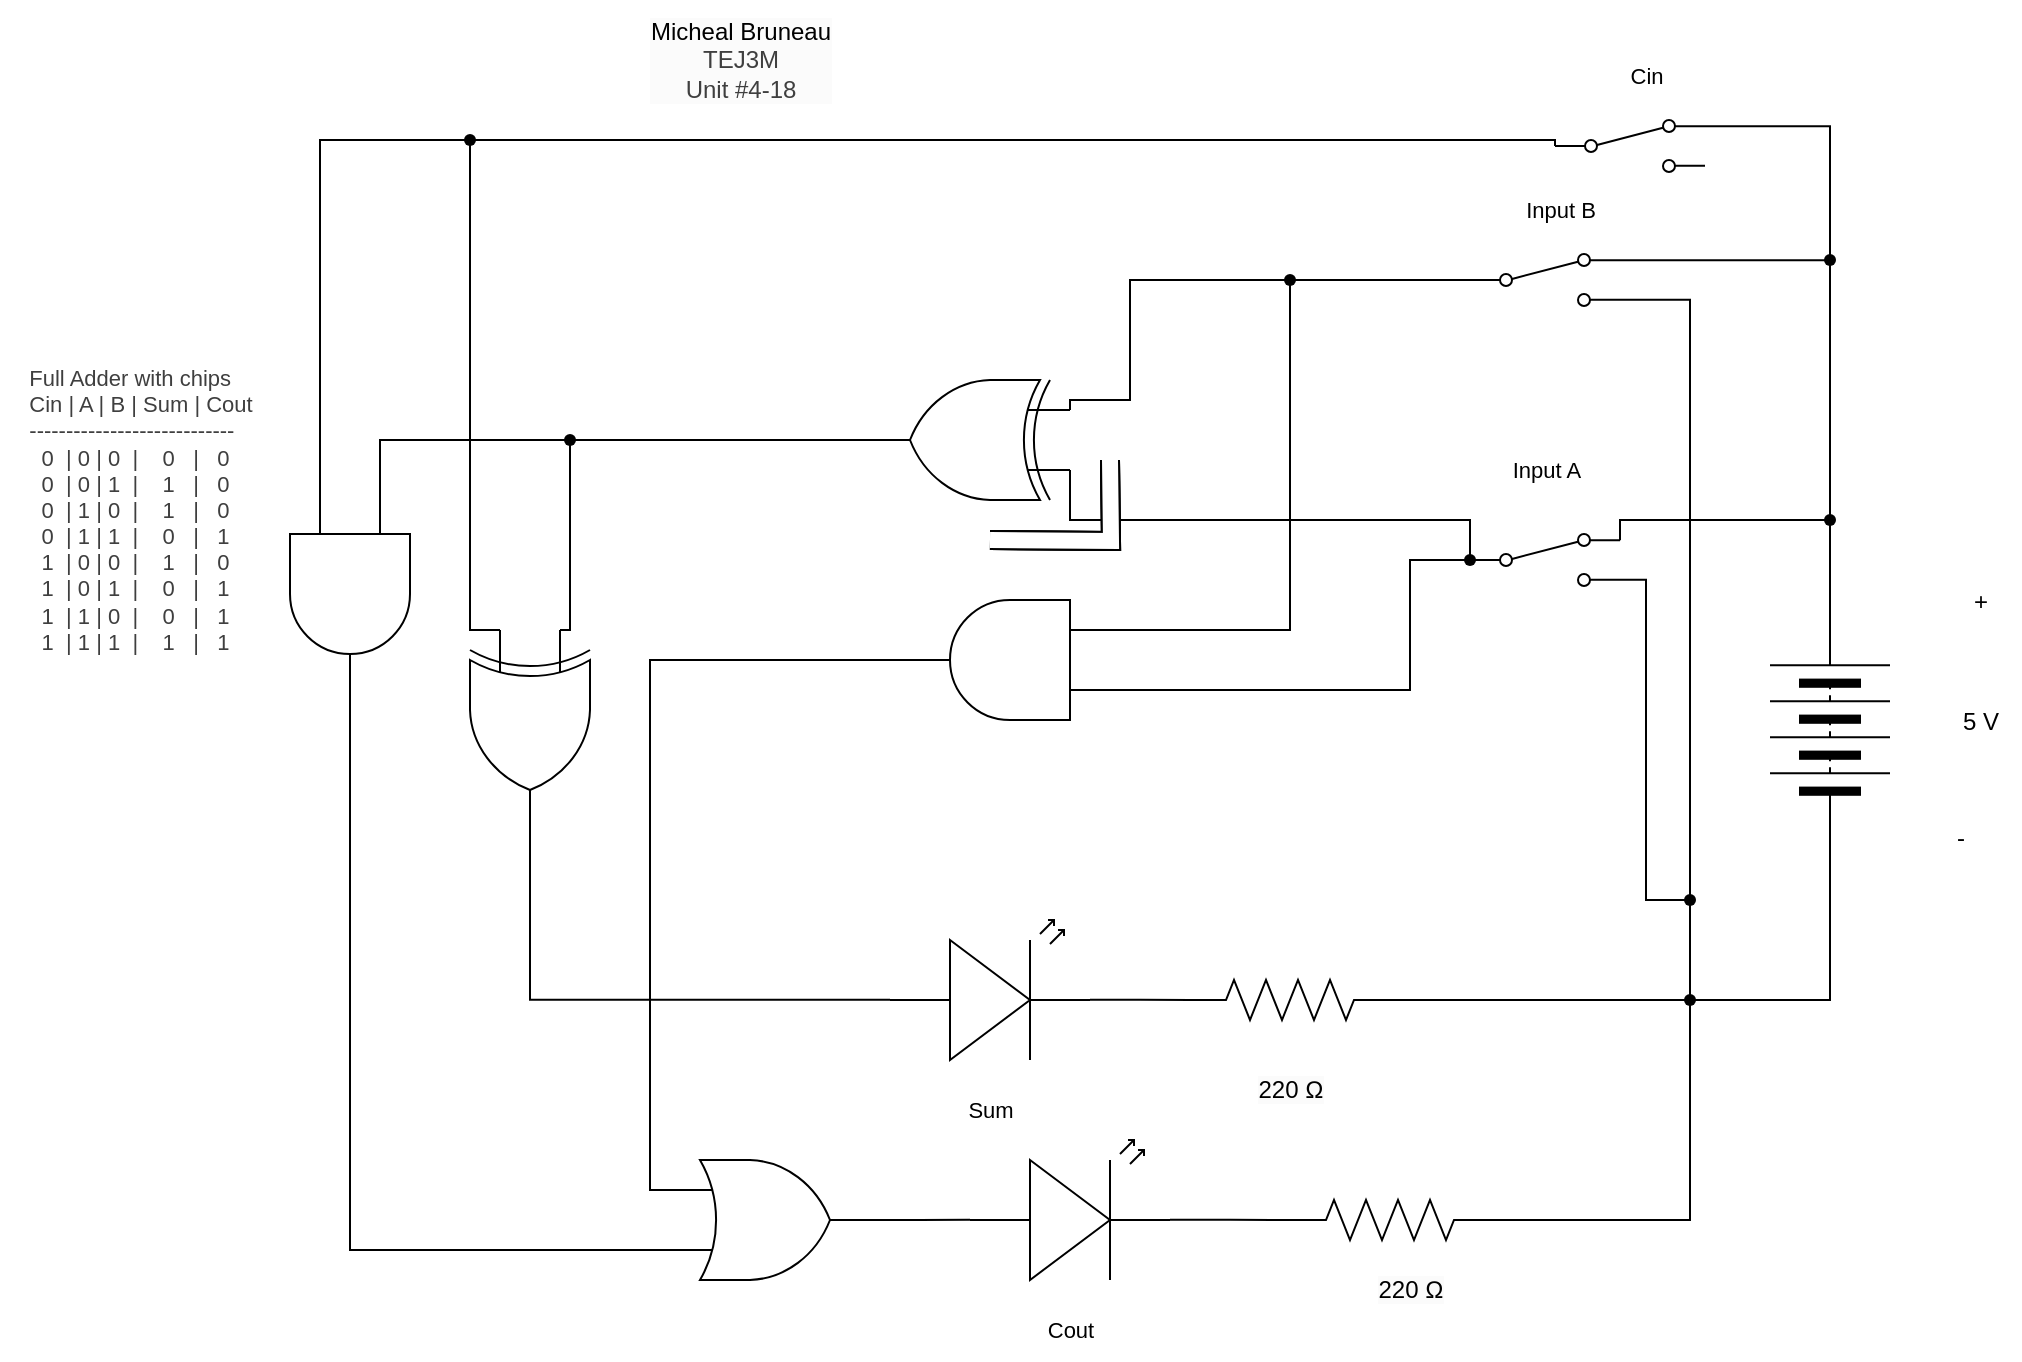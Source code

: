 <mxfile>
    <diagram id="pGN1fUSrJsTgnADHcw5h" name="Page-1">
        <mxGraphModel dx="2567" dy="1027" grid="1" gridSize="10" guides="1" tooltips="1" connect="1" arrows="1" fold="1" page="1" pageScale="1" pageWidth="850" pageHeight="1100" math="0" shadow="0">
            <root>
                <mxCell id="0"/>
                <mxCell id="1" parent="0"/>
                <mxCell id="87" value="&lt;span style=&quot;scrollbar-color: rgb(226, 226, 226) rgb(251, 251, 251); background-color: rgb(251, 251, 251); color: rgb(0, 0, 0);&quot;&gt;Micheal Bruneau&lt;/span&gt;&lt;div style=&quot;scrollbar-color: rgb(226, 226, 226) rgb(251, 251, 251); background-color: rgb(251, 251, 251); color: rgb(63, 63, 63);&quot;&gt;TEJ3M&lt;/div&gt;&lt;div style=&quot;scrollbar-color: rgb(226, 226, 226) rgb(251, 251, 251); background-color: rgb(251, 251, 251); color: rgb(63, 63, 63);&quot;&gt;Unit #4-18&lt;/div&gt;" style="text;html=1;align=center;verticalAlign=middle;resizable=0;points=[];autosize=1;strokeColor=none;fillColor=none;" parent="1" vertex="1">
                    <mxGeometry x="180" y="190" width="110" height="60" as="geometry"/>
                </mxCell>
                <mxCell id="88" value="&lt;div style=&quot;scrollbar-color: rgb(226, 226, 226) rgb(251, 251, 251); font-size: 11px; text-align: left; color: rgb(63, 63, 63);&quot;&gt;&lt;span style=&quot;background-color: rgb(255, 255, 255);&quot;&gt;Full Adder with chips&lt;/span&gt;&lt;/div&gt;&lt;div style=&quot;scrollbar-color: rgb(226, 226, 226) rgb(251, 251, 251); font-size: 11px; text-align: left; color: rgb(63, 63, 63);&quot;&gt;&lt;span style=&quot;color: light-dark(rgb(63, 63, 63), rgb(183, 183, 183));&quot;&gt;Cin | A | B | Sum | Cout&lt;/span&gt;&lt;/div&gt;&lt;div style=&quot;color: rgb(63, 63, 63); scrollbar-color: rgb(226, 226, 226) rgb(251, 251, 251); font-size: 11px; text-align: left;&quot;&gt;----------------------------&lt;/div&gt;&lt;div style=&quot;color: rgb(63, 63, 63); scrollbar-color: rgb(226, 226, 226) rgb(251, 251, 251); font-size: 11px; text-align: left;&quot;&gt;&amp;nbsp; 0&amp;nbsp; | 0 | 0&amp;nbsp; |&amp;nbsp; &amp;nbsp; 0&amp;nbsp; &amp;nbsp;|&amp;nbsp; &amp;nbsp;0&lt;/div&gt;&lt;div style=&quot;color: rgb(63, 63, 63); scrollbar-color: rgb(226, 226, 226) rgb(251, 251, 251); font-size: 11px; text-align: left;&quot;&gt;&amp;nbsp; 0&amp;nbsp; | 0 | 1&amp;nbsp; |&amp;nbsp; &amp;nbsp; 1&amp;nbsp; &amp;nbsp;|&amp;nbsp; &amp;nbsp;0&lt;/div&gt;&lt;div style=&quot;color: rgb(63, 63, 63); scrollbar-color: rgb(226, 226, 226) rgb(251, 251, 251); font-size: 11px; text-align: left;&quot;&gt;&amp;nbsp; 0&amp;nbsp; | 1 | 0&amp;nbsp; |&amp;nbsp; &amp;nbsp; 1&amp;nbsp; &amp;nbsp;|&amp;nbsp; &amp;nbsp;0&lt;/div&gt;&lt;div style=&quot;color: rgb(63, 63, 63); scrollbar-color: rgb(226, 226, 226) rgb(251, 251, 251); font-size: 11px; text-align: left;&quot;&gt;&amp;nbsp; 0&amp;nbsp; | 1 | 1&amp;nbsp; |&amp;nbsp; &amp;nbsp; 0&amp;nbsp; &amp;nbsp;|&amp;nbsp; &amp;nbsp;1&lt;/div&gt;&lt;div style=&quot;color: rgb(63, 63, 63); scrollbar-color: rgb(226, 226, 226) rgb(251, 251, 251); font-size: 11px; text-align: left;&quot;&gt;&amp;nbsp; 1&amp;nbsp; | 0 | 0&amp;nbsp; |&amp;nbsp; &amp;nbsp; 1&amp;nbsp; &amp;nbsp;|&amp;nbsp; &amp;nbsp;0&lt;/div&gt;&lt;div style=&quot;color: rgb(63, 63, 63); scrollbar-color: rgb(226, 226, 226) rgb(251, 251, 251); font-size: 11px; text-align: left;&quot;&gt;&amp;nbsp; 1&amp;nbsp; | 0 | 1&amp;nbsp; |&amp;nbsp; &amp;nbsp; 0&amp;nbsp; &amp;nbsp;|&amp;nbsp; &amp;nbsp;1&lt;/div&gt;&lt;div style=&quot;color: rgb(63, 63, 63); scrollbar-color: rgb(226, 226, 226) rgb(251, 251, 251); font-size: 11px; text-align: left;&quot;&gt;&amp;nbsp; 1&amp;nbsp; | 1 | 0&amp;nbsp; |&amp;nbsp; &amp;nbsp; 0&amp;nbsp; &amp;nbsp;|&amp;nbsp; &amp;nbsp;1&lt;/div&gt;&lt;div style=&quot;color: rgb(63, 63, 63); scrollbar-color: rgb(226, 226, 226) rgb(251, 251, 251); font-size: 11px; text-align: left;&quot;&gt;&amp;nbsp; 1&amp;nbsp; | 1 | 1&amp;nbsp; |&amp;nbsp; &amp;nbsp; 1&amp;nbsp; &amp;nbsp;|&amp;nbsp; &amp;nbsp;1&amp;nbsp;&amp;nbsp;&lt;/div&gt;" style="text;html=1;align=center;verticalAlign=middle;resizable=0;points=[];autosize=1;strokeColor=none;fillColor=none;" parent="1" vertex="1">
                    <mxGeometry x="-135" y="365" width="140" height="160" as="geometry"/>
                </mxCell>
                <mxCell id="89" style="edgeStyle=orthogonalEdgeStyle;html=1;exitX=1;exitY=0.5;exitDx=0;exitDy=0;endArrow=none;endFill=0;rounded=0;entryX=1;entryY=0.12;entryDx=0;entryDy=0;" parent="1" source="90" target="104" edge="1">
                    <mxGeometry relative="1" as="geometry">
                        <mxPoint x="780" y="325" as="targetPoint"/>
                        <Array as="points">
                            <mxPoint x="780" y="320"/>
                        </Array>
                    </mxGeometry>
                </mxCell>
                <mxCell id="90" value="" style="pointerEvents=1;verticalLabelPosition=bottom;shadow=0;dashed=0;align=center;html=1;verticalAlign=top;shape=mxgraph.electrical.miscellaneous.batteryStack;rotation=-90;" parent="1" vertex="1">
                    <mxGeometry x="730" y="525" width="100" height="60" as="geometry"/>
                </mxCell>
                <mxCell id="91" value="+" style="text;html=1;align=center;verticalAlign=middle;resizable=0;points=[];autosize=1;strokeColor=none;fillColor=none;" parent="1" vertex="1">
                    <mxGeometry x="840" y="476" width="30" height="30" as="geometry"/>
                </mxCell>
                <mxCell id="92" value="-" style="text;html=1;align=center;verticalAlign=middle;resizable=0;points=[];autosize=1;strokeColor=none;fillColor=none;" parent="1" vertex="1">
                    <mxGeometry x="830" y="594" width="30" height="30" as="geometry"/>
                </mxCell>
                <mxCell id="93" value="5 V" style="text;html=1;align=center;verticalAlign=middle;resizable=0;points=[];autosize=1;strokeColor=none;fillColor=none;" parent="1" vertex="1">
                    <mxGeometry x="835" y="536" width="40" height="30" as="geometry"/>
                </mxCell>
                <mxCell id="94" style="edgeStyle=orthogonalEdgeStyle;shape=connector;curved=0;rounded=0;html=1;exitDx=0;exitDy=0;exitPerimeter=0;strokeColor=default;align=center;verticalAlign=middle;fontFamily=Helvetica;fontSize=11;fontColor=default;labelBackgroundColor=default;endArrow=none;endFill=0;entryX=1;entryY=0.88;entryDx=0;entryDy=0;" parent="1" source="105" target="101" edge="1">
                    <mxGeometry relative="1" as="geometry">
                        <mxPoint x="690" y="490" as="targetPoint"/>
                        <Array as="points">
                            <mxPoint x="688" y="640"/>
                            <mxPoint x="688" y="480"/>
                        </Array>
                    </mxGeometry>
                </mxCell>
                <mxCell id="95" value="" style="shape=waypoint;sketch=0;fillStyle=solid;size=6;pointerEvents=1;points=[];fillColor=none;resizable=0;rotatable=0;perimeter=centerPerimeter;snapToPoint=1;fontFamily=Helvetica;fontSize=11;fontColor=default;labelBackgroundColor=default;" parent="1" vertex="1">
                    <mxGeometry x="770" y="440" width="20" height="20" as="geometry"/>
                </mxCell>
                <mxCell id="96" style="edgeStyle=orthogonalEdgeStyle;shape=connector;curved=0;rounded=0;html=1;exitX=1;exitY=0.5;exitDx=0;exitDy=0;entryX=1;entryY=0.12;entryDx=0;entryDy=0;strokeColor=default;align=center;verticalAlign=middle;fontFamily=Helvetica;fontSize=11;fontColor=default;labelBackgroundColor=default;endArrow=none;endFill=0;" parent="1" source="90" target="101" edge="1">
                    <mxGeometry relative="1" as="geometry">
                        <Array as="points">
                            <mxPoint x="780" y="450"/>
                            <mxPoint x="675" y="450"/>
                        </Array>
                        <mxPoint x="690" y="450" as="targetPoint"/>
                    </mxGeometry>
                </mxCell>
                <mxCell id="97" value="Input A" style="text;html=1;align=center;verticalAlign=middle;resizable=0;points=[];autosize=1;strokeColor=none;fillColor=none;fontFamily=Helvetica;fontSize=11;fontColor=default;labelBackgroundColor=default;" parent="1" vertex="1">
                    <mxGeometry x="607.5" y="410" width="60" height="30" as="geometry"/>
                </mxCell>
                <mxCell id="98" value="&lt;span style=&quot;color: rgb(0, 0, 0); font-size: 12px; background-color: rgb(251, 251, 251);&quot;&gt;220 Ω&lt;/span&gt;" style="text;html=1;align=center;verticalAlign=middle;resizable=0;points=[];autosize=1;strokeColor=none;fillColor=none;fontFamily=Helvetica;fontSize=11;fontColor=default;labelBackgroundColor=default;" parent="1" vertex="1">
                    <mxGeometry x="480" y="720" width="60" height="30" as="geometry"/>
                </mxCell>
                <mxCell id="99" value="Sum" style="text;html=1;align=center;verticalAlign=middle;resizable=0;points=[];autosize=1;strokeColor=none;fillColor=none;fontFamily=Helvetica;fontSize=11;fontColor=default;labelBackgroundColor=default;" parent="1" vertex="1">
                    <mxGeometry x="335" y="730" width="50" height="30" as="geometry"/>
                </mxCell>
                <mxCell id="100" value="" style="shape=connector;rounded=0;html=1;exitX=0;exitY=0.25;exitDx=0;exitDy=0;exitPerimeter=0;entryDx=0;entryDy=0;entryPerimeter=0;strokeColor=default;align=center;verticalAlign=middle;fontFamily=Helvetica;fontSize=11;fontColor=default;labelBackgroundColor=default;endArrow=none;endFill=0;edgeStyle=orthogonalEdgeStyle;" parent="1" source="106" edge="1">
                    <mxGeometry relative="1" as="geometry">
                        <mxPoint x="410" y="420" as="sourcePoint"/>
                        <mxPoint x="600" y="470" as="targetPoint"/>
                        <Array as="points">
                            <mxPoint x="400" y="450"/>
                            <mxPoint x="600" y="450"/>
                        </Array>
                    </mxGeometry>
                </mxCell>
                <mxCell id="101" value="" style="html=1;shape=mxgraph.electrical.electro-mechanical.twoWaySwitch;aspect=fixed;elSwitchState=2;" parent="1" vertex="1">
                    <mxGeometry x="600" y="457" width="75" height="26" as="geometry"/>
                </mxCell>
                <mxCell id="102" value="Input B" style="text;html=1;align=center;verticalAlign=middle;resizable=0;points=[];autosize=1;strokeColor=none;fillColor=none;fontFamily=Helvetica;fontSize=11;fontColor=default;labelBackgroundColor=default;" parent="1" vertex="1">
                    <mxGeometry x="615" y="280" width="60" height="30" as="geometry"/>
                </mxCell>
                <mxCell id="103" value="" style="shape=connector;rounded=0;html=1;exitX=0;exitY=0.75;exitDx=0;exitDy=0;exitPerimeter=0;entryDx=0;entryDy=0;strokeColor=default;align=center;verticalAlign=middle;fontFamily=Helvetica;fontSize=11;fontColor=default;labelBackgroundColor=default;endArrow=none;endFill=0;edgeStyle=orthogonalEdgeStyle;entryX=0;entryY=0.5;" parent="1" source="106" target="104" edge="1">
                    <mxGeometry relative="1" as="geometry">
                        <mxPoint x="410" y="390" as="sourcePoint"/>
                        <mxPoint x="600" y="345" as="targetPoint"/>
                        <Array as="points">
                            <mxPoint x="400" y="390"/>
                            <mxPoint x="430" y="390"/>
                            <mxPoint x="430" y="330"/>
                        </Array>
                    </mxGeometry>
                </mxCell>
                <mxCell id="104" value="" style="html=1;shape=mxgraph.electrical.electro-mechanical.twoWaySwitch;aspect=fixed;elSwitchState=2;" parent="1" vertex="1">
                    <mxGeometry x="600" y="317" width="75" height="26" as="geometry"/>
                </mxCell>
                <mxCell id="105" value="" style="shape=waypoint;sketch=0;fillStyle=solid;size=6;pointerEvents=1;points=[];fillColor=none;resizable=0;rotatable=0;perimeter=centerPerimeter;snapToPoint=1;fontFamily=Helvetica;fontSize=11;fontColor=default;labelBackgroundColor=default;" parent="1" vertex="1">
                    <mxGeometry x="700" y="630" width="20" height="20" as="geometry"/>
                </mxCell>
                <mxCell id="106" value="" style="verticalLabelPosition=bottom;shadow=0;dashed=0;align=center;html=1;verticalAlign=top;shape=mxgraph.electrical.logic_gates.logic_gate;operation=xor;rotation=-180;" parent="1" vertex="1">
                    <mxGeometry x="300" y="380" width="100" height="60" as="geometry"/>
                </mxCell>
                <mxCell id="107" value="" style="pointerEvents=1;verticalLabelPosition=bottom;shadow=0;dashed=0;align=center;html=1;verticalAlign=top;shape=mxgraph.electrical.resistors.resistor_2;" parent="1" vertex="1">
                    <mxGeometry x="460" y="680" width="100" height="20" as="geometry"/>
                </mxCell>
                <mxCell id="108" value="" style="verticalLabelPosition=bottom;shadow=0;dashed=0;align=center;html=1;verticalAlign=top;shape=mxgraph.electrical.opto_electronics.led_2;pointerEvents=1;" parent="1" vertex="1">
                    <mxGeometry x="310" y="650" width="100" height="70" as="geometry"/>
                </mxCell>
                <mxCell id="109" style="edgeStyle=orthogonalEdgeStyle;html=1;exitX=1;exitY=0.57;exitDx=0;exitDy=0;exitPerimeter=0;entryX=0;entryY=0.5;entryDx=0;entryDy=0;entryPerimeter=0;rounded=0;endArrow=none;endFill=0;" parent="1" source="108" target="107" edge="1">
                    <mxGeometry relative="1" as="geometry"/>
                </mxCell>
                <mxCell id="111" value="" style="verticalLabelPosition=bottom;shadow=0;dashed=0;align=center;html=1;verticalAlign=top;shape=mxgraph.electrical.logic_gates.logic_gate;operation=and;fontFamily=Helvetica;fontSize=11;fontColor=default;labelBackgroundColor=default;rotation=-180;" parent="1" vertex="1">
                    <mxGeometry x="320" y="490" width="100" height="60" as="geometry"/>
                </mxCell>
                <mxCell id="112" style="edgeStyle=orthogonalEdgeStyle;shape=connector;rounded=0;html=1;exitDx=0;exitDy=0;entryX=0;entryY=0.75;entryDx=0;entryDy=0;entryPerimeter=0;strokeColor=default;align=center;verticalAlign=middle;fontFamily=Helvetica;fontSize=11;fontColor=default;labelBackgroundColor=default;endArrow=none;endFill=0;" parent="1" source="116" target="111" edge="1">
                    <mxGeometry relative="1" as="geometry">
                        <Array as="points">
                            <mxPoint x="510" y="505"/>
                        </Array>
                    </mxGeometry>
                </mxCell>
                <mxCell id="113" style="edgeStyle=orthogonalEdgeStyle;shape=connector;rounded=0;html=1;exitX=0;exitY=0.5;exitDx=0;exitDy=0;entryX=0;entryY=0.25;entryDx=0;entryDy=0;entryPerimeter=0;strokeColor=default;align=center;verticalAlign=middle;fontFamily=Helvetica;fontSize=11;fontColor=default;labelBackgroundColor=default;endArrow=none;endFill=0;" parent="1" source="101" target="111" edge="1">
                    <mxGeometry relative="1" as="geometry">
                        <Array as="points">
                            <mxPoint x="570" y="470"/>
                            <mxPoint x="570" y="535"/>
                        </Array>
                    </mxGeometry>
                </mxCell>
                <mxCell id="114" value="" style="shape=waypoint;sketch=0;fillStyle=solid;size=6;pointerEvents=1;points=[];fillColor=none;resizable=0;rotatable=0;perimeter=centerPerimeter;snapToPoint=1;fontFamily=Helvetica;fontSize=11;fontColor=default;labelBackgroundColor=default;" parent="1" vertex="1">
                    <mxGeometry x="590" y="460" width="20" height="20" as="geometry"/>
                </mxCell>
                <mxCell id="115" value="" style="edgeStyle=orthogonalEdgeStyle;shape=connector;rounded=0;html=1;exitX=0;exitY=0.5;exitDx=0;exitDy=0;entryDx=0;entryDy=0;entryPerimeter=0;strokeColor=default;align=center;verticalAlign=middle;fontFamily=Helvetica;fontSize=11;fontColor=default;labelBackgroundColor=default;endArrow=none;endFill=0;" parent="1" source="104" target="116" edge="1">
                    <mxGeometry relative="1" as="geometry">
                        <mxPoint x="600" y="345" as="sourcePoint"/>
                        <mxPoint x="420" y="505" as="targetPoint"/>
                        <Array as="points">
                            <mxPoint x="600" y="330"/>
                        </Array>
                    </mxGeometry>
                </mxCell>
                <mxCell id="116" value="" style="shape=waypoint;sketch=0;fillStyle=solid;size=6;pointerEvents=1;points=[];fillColor=none;resizable=0;rotatable=0;perimeter=centerPerimeter;snapToPoint=1;fontFamily=Helvetica;fontSize=11;fontColor=default;labelBackgroundColor=default;" parent="1" vertex="1">
                    <mxGeometry x="500" y="320" width="20" height="20" as="geometry"/>
                </mxCell>
                <mxCell id="117" value="&lt;span style=&quot;color: rgb(0, 0, 0); font-size: 12px; background-color: rgb(251, 251, 251);&quot;&gt;220 Ω&lt;/span&gt;" style="text;html=1;align=center;verticalAlign=middle;resizable=0;points=[];autosize=1;strokeColor=none;fillColor=none;fontFamily=Helvetica;fontSize=11;fontColor=default;labelBackgroundColor=default;" parent="1" vertex="1">
                    <mxGeometry x="540" y="820" width="60" height="30" as="geometry"/>
                </mxCell>
                <mxCell id="118" value="Cout" style="text;html=1;align=center;verticalAlign=middle;resizable=0;points=[];autosize=1;strokeColor=none;fillColor=none;fontFamily=Helvetica;fontSize=11;fontColor=default;labelBackgroundColor=default;" parent="1" vertex="1">
                    <mxGeometry x="375" y="840" width="50" height="30" as="geometry"/>
                </mxCell>
                <mxCell id="119" value="" style="pointerEvents=1;verticalLabelPosition=bottom;shadow=0;dashed=0;align=center;html=1;verticalAlign=top;shape=mxgraph.electrical.resistors.resistor_2;" parent="1" vertex="1">
                    <mxGeometry x="510" y="790" width="100" height="20" as="geometry"/>
                </mxCell>
                <mxCell id="120" value="" style="verticalLabelPosition=bottom;shadow=0;dashed=0;align=center;html=1;verticalAlign=top;shape=mxgraph.electrical.opto_electronics.led_2;pointerEvents=1;" parent="1" vertex="1">
                    <mxGeometry x="350" y="760" width="100" height="70" as="geometry"/>
                </mxCell>
                <mxCell id="121" style="edgeStyle=orthogonalEdgeStyle;html=1;exitX=1;exitY=0.57;exitDx=0;exitDy=0;exitPerimeter=0;entryX=0;entryY=0.5;entryDx=0;entryDy=0;entryPerimeter=0;rounded=0;endArrow=none;endFill=0;" parent="1" source="120" target="119" edge="1">
                    <mxGeometry relative="1" as="geometry"/>
                </mxCell>
                <mxCell id="123" style="edgeStyle=orthogonalEdgeStyle;shape=connector;rounded=0;html=1;exitX=1;exitY=0.5;exitDx=0;exitDy=0;exitPerimeter=0;entryX=-0.062;entryY=0.669;entryDx=0;entryDy=0;entryPerimeter=0;strokeColor=default;align=center;verticalAlign=middle;fontFamily=Helvetica;fontSize=11;fontColor=default;labelBackgroundColor=default;endArrow=none;endFill=0;" parent="1" source="107" target="128" edge="1">
                    <mxGeometry relative="1" as="geometry">
                        <Array as="points">
                            <mxPoint x="560" y="690"/>
                            <mxPoint x="710" y="690"/>
                        </Array>
                    </mxGeometry>
                </mxCell>
                <mxCell id="124" style="edgeStyle=orthogonalEdgeStyle;shape=connector;rounded=0;html=1;exitX=1;exitY=0.5;exitDx=0;exitDy=0;exitPerimeter=0;entryX=0.662;entryY=0.841;entryDx=0;entryDy=0;entryPerimeter=0;strokeColor=default;align=center;verticalAlign=middle;fontFamily=Helvetica;fontSize=11;fontColor=default;labelBackgroundColor=default;endArrow=none;endFill=0;" parent="1" source="119" target="128" edge="1">
                    <mxGeometry relative="1" as="geometry"/>
                </mxCell>
                <mxCell id="125" style="edgeStyle=orthogonalEdgeStyle;shape=connector;rounded=0;html=1;exitX=0;exitY=0.5;exitDx=0;exitDy=0;entryX=1.179;entryY=0.738;entryDx=0;entryDy=0;entryPerimeter=0;strokeColor=default;align=center;verticalAlign=middle;fontFamily=Helvetica;fontSize=11;fontColor=default;labelBackgroundColor=default;endArrow=none;endFill=0;" parent="1" source="90" target="128" edge="1">
                    <mxGeometry relative="1" as="geometry">
                        <Array as="points">
                            <mxPoint x="780" y="690"/>
                            <mxPoint x="710" y="690"/>
                        </Array>
                    </mxGeometry>
                </mxCell>
                <mxCell id="126" style="edgeStyle=orthogonalEdgeStyle;shape=connector;rounded=0;html=1;exitDx=0;exitDy=0;entryX=0.386;entryY=0.152;entryDx=0;entryDy=0;entryPerimeter=0;strokeColor=default;align=center;verticalAlign=middle;fontFamily=Helvetica;fontSize=11;fontColor=default;labelBackgroundColor=default;endArrow=none;endFill=0;" parent="1" source="128" target="105" edge="1">
                    <mxGeometry relative="1" as="geometry"/>
                </mxCell>
                <mxCell id="127" value="" style="edgeStyle=orthogonalEdgeStyle;shape=connector;rounded=0;html=1;exitX=1;exitY=0.88;exitDx=0;exitDy=0;entryDx=0;entryDy=0;entryPerimeter=0;strokeColor=default;align=center;verticalAlign=middle;fontFamily=Helvetica;fontSize=11;fontColor=default;labelBackgroundColor=default;endArrow=none;endFill=0;" parent="1" source="104" target="128" edge="1">
                    <mxGeometry relative="1" as="geometry">
                        <mxPoint x="675" y="355" as="sourcePoint"/>
                        <mxPoint x="710" y="710" as="targetPoint"/>
                    </mxGeometry>
                </mxCell>
                <mxCell id="128" value="" style="shape=waypoint;sketch=0;fillStyle=solid;size=6;pointerEvents=1;points=[];fillColor=none;resizable=0;rotatable=0;perimeter=centerPerimeter;snapToPoint=1;fontFamily=Helvetica;fontSize=11;fontColor=default;labelBackgroundColor=default;" parent="1" vertex="1">
                    <mxGeometry x="700" y="680" width="20" height="20" as="geometry"/>
                </mxCell>
                <mxCell id="129" value="" style="html=1;shape=mxgraph.electrical.electro-mechanical.twoWaySwitch;aspect=fixed;elSwitchState=2;" parent="1" vertex="1">
                    <mxGeometry x="642.5" y="250" width="75" height="26" as="geometry"/>
                </mxCell>
                <mxCell id="130" value="Cin" style="text;html=1;align=center;verticalAlign=middle;resizable=0;points=[];autosize=1;strokeColor=none;fillColor=none;fontFamily=Helvetica;fontSize=11;fontColor=default;labelBackgroundColor=default;" parent="1" vertex="1">
                    <mxGeometry x="667.5" y="213" width="40" height="30" as="geometry"/>
                </mxCell>
                <mxCell id="142" value="" style="shape=waypoint;sketch=0;fillStyle=solid;size=6;pointerEvents=1;points=[];fillColor=none;resizable=0;rotatable=0;perimeter=centerPerimeter;snapToPoint=1;fontFamily=Helvetica;fontSize=11;fontColor=default;labelBackgroundColor=default;" parent="1" vertex="1">
                    <mxGeometry x="770" y="310" width="20" height="20" as="geometry"/>
                </mxCell>
                <mxCell id="144" style="edgeStyle=orthogonalEdgeStyle;html=1;exitX=1;exitY=0.12;exitDx=0;exitDy=0;entryX=0.458;entryY=-0.025;entryDx=0;entryDy=0;entryPerimeter=0;rounded=0;endArrow=none;endFill=0;" parent="1" source="129" target="142" edge="1">
                    <mxGeometry relative="1" as="geometry"/>
                </mxCell>
                <mxCell id="145" value="" style="verticalLabelPosition=bottom;shadow=0;dashed=0;align=center;html=1;verticalAlign=top;shape=mxgraph.electrical.logic_gates.logic_gate;operation=xor;fontFamily=Helvetica;fontSize=11;fontColor=default;labelBackgroundColor=default;rotation=90;" parent="1" vertex="1">
                    <mxGeometry x="80" y="525" width="100" height="60" as="geometry"/>
                </mxCell>
                <mxCell id="146" style="edgeStyle=orthogonalEdgeStyle;shape=connector;rounded=0;html=1;exitDx=0;exitDy=0;exitPerimeter=0;entryX=0;entryY=0.25;entryDx=0;entryDy=0;entryPerimeter=0;strokeColor=default;align=center;verticalAlign=middle;fontFamily=Helvetica;fontSize=11;fontColor=default;labelBackgroundColor=default;endArrow=none;endFill=0;" parent="1" source="155" target="145" edge="1">
                    <mxGeometry relative="1" as="geometry">
                        <Array as="points">
                            <mxPoint x="150" y="410"/>
                            <mxPoint x="150" y="505"/>
                        </Array>
                    </mxGeometry>
                </mxCell>
                <mxCell id="147" style="edgeStyle=orthogonalEdgeStyle;shape=connector;rounded=0;html=1;exitX=0;exitY=0.5;exitDx=0;exitDy=0;entryX=0;entryY=0.75;entryDx=0;entryDy=0;entryPerimeter=0;strokeColor=default;align=center;verticalAlign=middle;fontFamily=Helvetica;fontSize=11;fontColor=default;labelBackgroundColor=default;endArrow=none;endFill=0;" parent="1" source="129" target="145" edge="1">
                    <mxGeometry relative="1" as="geometry">
                        <Array as="points">
                            <mxPoint x="643" y="260"/>
                            <mxPoint x="100" y="260"/>
                            <mxPoint x="100" y="505"/>
                        </Array>
                    </mxGeometry>
                </mxCell>
                <mxCell id="148" value="" style="verticalLabelPosition=bottom;shadow=0;dashed=0;align=center;html=1;verticalAlign=top;shape=mxgraph.electrical.logic_gates.logic_gate;operation=or;fontFamily=Helvetica;fontSize=11;fontColor=default;labelBackgroundColor=default;" parent="1" vertex="1">
                    <mxGeometry x="200" y="770" width="100" height="60" as="geometry"/>
                </mxCell>
                <mxCell id="150" style="edgeStyle=orthogonalEdgeStyle;shape=connector;rounded=0;html=1;exitX=1;exitY=0.5;exitDx=0;exitDy=0;exitPerimeter=0;entryX=0;entryY=0.57;entryDx=0;entryDy=0;entryPerimeter=0;strokeColor=default;align=center;verticalAlign=middle;fontFamily=Helvetica;fontSize=11;fontColor=default;labelBackgroundColor=default;endArrow=none;endFill=0;" parent="1" source="148" target="120" edge="1">
                    <mxGeometry relative="1" as="geometry"/>
                </mxCell>
                <mxCell id="151" style="edgeStyle=orthogonalEdgeStyle;shape=connector;rounded=0;html=1;exitX=1;exitY=0.5;exitDx=0;exitDy=0;exitPerimeter=0;entryX=0;entryY=0.25;entryDx=0;entryDy=0;entryPerimeter=0;strokeColor=default;align=center;verticalAlign=middle;fontFamily=Helvetica;fontSize=11;fontColor=default;labelBackgroundColor=default;endArrow=none;endFill=0;" parent="1" source="111" target="148" edge="1">
                    <mxGeometry relative="1" as="geometry"/>
                </mxCell>
                <mxCell id="153" style="edgeStyle=orthogonalEdgeStyle;shape=connector;rounded=0;html=1;exitX=1;exitY=0.5;exitDx=0;exitDy=0;exitPerimeter=0;entryX=0;entryY=0.57;entryDx=0;entryDy=0;entryPerimeter=0;strokeColor=default;align=center;verticalAlign=middle;fontFamily=Helvetica;fontSize=11;fontColor=default;labelBackgroundColor=default;endArrow=none;endFill=0;" parent="1" source="145" target="108" edge="1">
                    <mxGeometry relative="1" as="geometry"/>
                </mxCell>
                <mxCell id="157" style="edgeStyle=orthogonalEdgeStyle;shape=connector;rounded=0;html=1;exitX=0;exitY=0.25;exitDx=0;exitDy=0;exitPerimeter=0;strokeColor=default;align=center;verticalAlign=middle;fontFamily=Helvetica;fontSize=11;fontColor=default;labelBackgroundColor=default;endArrow=none;endFill=0;" parent="1" source="154" target="155" edge="1">
                    <mxGeometry relative="1" as="geometry">
                        <Array as="points">
                            <mxPoint x="55" y="410"/>
                        </Array>
                    </mxGeometry>
                </mxCell>
                <mxCell id="160" style="edgeStyle=orthogonalEdgeStyle;shape=connector;rounded=0;html=1;exitDx=0;exitDy=0;exitPerimeter=0;strokeColor=default;align=center;verticalAlign=middle;fontFamily=Helvetica;fontSize=11;fontColor=default;labelBackgroundColor=default;endArrow=none;endFill=0;" parent="1" source="158" edge="1">
                    <mxGeometry relative="1" as="geometry">
                        <mxPoint x="100" y="260" as="targetPoint"/>
                        <Array as="points">
                            <mxPoint x="100" y="260"/>
                        </Array>
                    </mxGeometry>
                </mxCell>
                <mxCell id="161" style="edgeStyle=orthogonalEdgeStyle;shape=connector;rounded=0;html=1;exitX=1;exitY=0.5;exitDx=0;exitDy=0;exitPerimeter=0;strokeColor=default;align=center;verticalAlign=middle;fontFamily=Helvetica;fontSize=11;fontColor=default;labelBackgroundColor=default;endArrow=none;endFill=0;entryX=0;entryY=0.75;entryDx=0;entryDy=0;entryPerimeter=0;" parent="1" source="154" target="148" edge="1">
                    <mxGeometry relative="1" as="geometry">
                        <mxPoint x="10" y="943.75" as="targetPoint"/>
                    </mxGeometry>
                </mxCell>
                <mxCell id="154" value="" style="verticalLabelPosition=bottom;shadow=0;dashed=0;align=center;html=1;verticalAlign=top;shape=mxgraph.electrical.logic_gates.logic_gate;operation=and;fontFamily=Helvetica;fontSize=11;fontColor=default;labelBackgroundColor=default;rotation=90;" parent="1" vertex="1">
                    <mxGeometry x="-10" y="457" width="100" height="60" as="geometry"/>
                </mxCell>
                <mxCell id="156" value="" style="edgeStyle=orthogonalEdgeStyle;shape=connector;rounded=0;html=1;exitX=1;exitY=0.5;exitDx=0;exitDy=0;exitPerimeter=0;entryDx=0;entryDy=0;entryPerimeter=0;strokeColor=default;align=center;verticalAlign=middle;fontFamily=Helvetica;fontSize=11;fontColor=default;labelBackgroundColor=default;endArrow=none;endFill=0;" parent="1" source="106" target="155" edge="1">
                    <mxGeometry relative="1" as="geometry">
                        <mxPoint x="300" y="410" as="sourcePoint"/>
                        <mxPoint x="145" y="505" as="targetPoint"/>
                        <Array as="points"/>
                    </mxGeometry>
                </mxCell>
                <mxCell id="155" value="" style="shape=waypoint;sketch=0;fillStyle=solid;size=6;pointerEvents=1;points=[];fillColor=none;resizable=0;rotatable=0;perimeter=centerPerimeter;snapToPoint=1;fontFamily=Helvetica;fontSize=11;fontColor=default;labelBackgroundColor=default;" parent="1" vertex="1">
                    <mxGeometry x="140" y="400" width="20" height="20" as="geometry"/>
                </mxCell>
                <mxCell id="163" value="" style="edgeStyle=orthogonalEdgeStyle;shape=connector;rounded=0;html=1;exitX=0;exitY=0.75;exitDx=0;exitDy=0;exitPerimeter=0;strokeColor=default;align=center;verticalAlign=middle;fontFamily=Helvetica;fontSize=11;fontColor=default;labelBackgroundColor=default;endArrow=none;endFill=0;" parent="1" source="154" target="158" edge="1">
                    <mxGeometry relative="1" as="geometry">
                        <mxPoint x="-35" y="430" as="sourcePoint"/>
                        <mxPoint x="100" y="260" as="targetPoint"/>
                        <Array as="points">
                            <mxPoint x="25" y="260"/>
                        </Array>
                    </mxGeometry>
                </mxCell>
                <mxCell id="158" value="" style="shape=waypoint;sketch=0;fillStyle=solid;size=6;pointerEvents=1;points=[];fillColor=none;resizable=0;rotatable=0;perimeter=centerPerimeter;snapToPoint=1;fontFamily=Helvetica;fontSize=11;fontColor=default;labelBackgroundColor=default;" parent="1" vertex="1">
                    <mxGeometry x="90" y="250" width="20" height="20" as="geometry"/>
                </mxCell>
                <mxCell id="164" value="" style="shape=filledEdge;curved=0;rounded=0;fixDash=1;endArrow=none;strokeWidth=10;fillColor=#ffffff;edgeStyle=orthogonalEdgeStyle;html=1;strokeColor=default;align=center;verticalAlign=middle;fontFamily=Helvetica;fontSize=11;fontColor=default;labelBackgroundColor=default;" parent="1" edge="1">
                    <mxGeometry width="60" height="40" relative="1" as="geometry">
                        <mxPoint x="360" y="460" as="sourcePoint"/>
                        <mxPoint x="420" y="420" as="targetPoint"/>
                    </mxGeometry>
                </mxCell>
                <mxCell id="165" value="" style="shape=filledEdge;curved=0;rounded=0;fixDash=1;endArrow=none;strokeWidth=10;fillColor=#ffffff;edgeStyle=orthogonalEdgeStyle;html=1;strokeColor=default;align=center;verticalAlign=middle;fontFamily=Helvetica;fontSize=11;fontColor=default;labelBackgroundColor=default;" parent="1" edge="1">
                    <mxGeometry width="60" height="40" relative="1" as="geometry">
                        <mxPoint x="360" y="460" as="sourcePoint"/>
                        <mxPoint x="420" y="420" as="targetPoint"/>
                    </mxGeometry>
                </mxCell>
                <mxCell id="166" value="" style="shape=filledEdge;curved=0;rounded=0;fixDash=1;endArrow=none;strokeWidth=10;fillColor=#ffffff;edgeStyle=orthogonalEdgeStyle;html=1;strokeColor=default;align=center;verticalAlign=middle;fontFamily=Helvetica;fontSize=11;fontColor=default;labelBackgroundColor=default;" parent="1" edge="1">
                    <mxGeometry width="60" height="40" relative="1" as="geometry">
                        <mxPoint x="360" y="460" as="sourcePoint"/>
                        <mxPoint x="420" y="420" as="targetPoint"/>
                    </mxGeometry>
                </mxCell>
            </root>
        </mxGraphModel>
    </diagram>
</mxfile>
